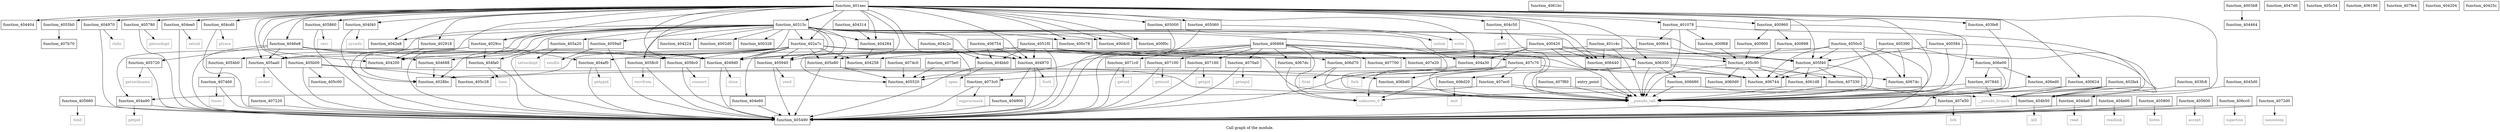 digraph "Call graph of the module." {
  label="Call graph of the module.";
  node [shape=record];

  Node_function_404cd0 [label="{function_404cd0}"];
  Node_function_404284 [label="{function_404284}"];
  Node_function_404404 [label="{function_404404}"];
  Node_function_4042e8 [label="{function_4042e8}"];
  Node_function_404314 [label="{function_404314}"];
  Node_function_405490 [label="{function_405490}"];
  Node_function_4061bc [label="{function_4061bc}"];
  Node_function_4054b0 [label="{function_4054b0}"];
  Node_function_405660 [label="{function_405660}"];
  Node_function_405f40 [label="{function_405f40}"];
  Node_function_404464 [label="{function_404464}"];
  Node_function_4045d0 [label="{function_4045d0}"];
  Node_function_404688 [label="{function_404688}"];
  Node_function_4046e8 [label="{function_4046e8}"];
  Node_function_4047d0 [label="{function_4047d0}"];
  Node_function_404870 [label="{function_404870}"];
  Node_function_404900 [label="{function_404900}"];
  Node_function_4056c0 [label="{function_4056c0}"];
  Node_function_404da0 [label="{function_404da0}"];
  Node_function_404970 [label="{function_404970}"];
  Node_function_4049d0 [label="{function_4049d0}"];
  Node_function_405c54 [label="{function_405c54}"];
  Node_function_404a30 [label="{function_404a30}"];
  Node_function_405720 [label="{function_405720}"];
  Node_function_404e00 [label="{function_404e00}"];
  Node_function_405780 [label="{function_405780}"];
  Node_function_404a90 [label="{function_404a90}"];
  Node_function_404e60 [label="{function_404e60}"];
  Node_function_404af0 [label="{function_404af0}"];
  Node_function_4060d0 [label="{function_4060d0}"];
  Node_function_405800 [label="{function_405800}"];
  Node_function_404ee0 [label="{function_404ee0}"];
  Node_function_405860 [label="{function_405860}"];
  Node_function_404b50 [label="{function_404b50}"];
  Node_function_405390 [label="{function_405390}"];
  Node_function_404bb0 [label="{function_404bb0}"];
  Node_function_404c2c [label="{function_404c2c}"];
  Node_function_405e80 [label="{function_405e80}"];
  Node_function_404f40 [label="{function_404f40}"];
  Node_function_4058c0 [label="{function_4058c0}"];
  Node_function_404fa0 [label="{function_404fa0}"];
  Node_function_405940 [label="{function_405940}"];
  Node_function_405aa0 [label="{function_405aa0}"];
  Node_function_405520 [label="{function_405520}"];
  Node_function_405b00 [label="{function_405b00}"];
  Node_function_4055b0 [label="{function_4055b0}"];
  Node_function_405c00 [label="{function_405c00}"];
  Node_function_405600 [label="{function_405600}"];
  Node_function_405c28 [label="{function_405c28}"];
  Node_function_405000 [label="{function_405000}"];
  Node_function_404c50 [label="{function_404c50}"];
  Node_function_405060 [label="{function_405060}"];
  Node_function_405c90 [label="{function_405c90}"];
  Node_function_4059a0 [label="{function_4059a0}"];
  Node_function_4050c0 [label="{function_4050c0}"];
  Node_function_4051f0 [label="{function_4051f0}"];
  Node_function_406440 [label="{function_406440}"];
  Node_function_406680 [label="{function_406680}"];
  Node_function_406744 [label="{function_406744}"];
  Node_function_40674c [label="{function_40674c}"];
  Node_function_406754 [label="{function_406754}"];
  Node_function_4067dc [label="{function_4067dc}"];
  Node_function_406868 [label="{function_406868}"];
  Node_function_406bd0 [label="{function_406bd0}"];
  Node_function_406190 [label="{function_406190}"];
  Node_close [color="gray50", fontcolor="gray50", label="{close}"];
  Node_function_4061d8 [label="{function_4061d8}"];
  Node_function_406350 [label="{function_406350}"];
  Node_getgid [color="gray50", fontcolor="gray50", label="{getgid}"];
  Node_getuid [color="gray50", fontcolor="gray50", label="{getuid}"];
  Node_nanosleep [color="gray50", fontcolor="gray50", label="{nanosleep}"];
  Node_sigprocmask [color="gray50", fontcolor="gray50", label="{sigprocmask}"];
  Node_times [color="gray50", fontcolor="gray50", label="{times}"];
  Node_brk [color="gray50", fontcolor="gray50", label="{brk}"];
  Node_function_406cc0 [label="{function_406cc0}"];
  Node_function_406d20 [label="{function_406d20}"];
  Node_function_406d70 [label="{function_406d70}"];
  Node_function_406e00 [label="{function_406e00}"];
  Node_function_406ed0 [label="{function_406ed0}"];
  Node_function_4070a0 [label="{function_4070a0}"];
  Node_function_407100 [label="{function_407100}"];
  Node_function_407160 [label="{function_407160}"];
  Node_function_4071c0 [label="{function_4071c0}"];
  Node_function_407220 [label="{function_407220}"];
  Node_function_4072d0 [label="{function_4072d0}"];
  Node_function_407330 [label="{function_407330}"];
  Node_function_4073c0 [label="{function_4073c0}"];
  Node_function_407460 [label="{function_407460}"];
  Node_function_4074c0 [label="{function_4074c0}"];
  Node_function_4075e0 [label="{function_4075e0}"];
  Node_function_407700 [label="{function_407700}"];
  Node_function_407840 [label="{function_407840}"];
  Node_function_407b70 [label="{function_407b70}"];
  Node_function_407c70 [label="{function_407c70}"];
  Node_function_407e20 [label="{function_407e20}"];
  Node_function_407e50 [label="{function_407e50}"];
  Node_function_407ec0 [label="{function_407ec0}"];
  Node_function_407f80 [label="{function_407f80}"];
  Node_function_407fe4 [label="{function_407fe4}"];
  Node_unknown_0 [color="gray50", fontcolor="gray50", label="{unknown_0}"];
  Node_fcntl [color="gray50", fontcolor="gray50", label="{fcntl}"];
  Node_chdir [color="gray50", fontcolor="gray50", label="{chdir}"];
  Node_fork [color="gray50", fontcolor="gray50", label="{fork}"];
  Node_getpid [color="gray50", fontcolor="gray50", label="{getpid}"];
  Node_getppid [color="gray50", fontcolor="gray50", label="{getppid}"];
  Node_kill [color="gray50", fontcolor="gray50", label="{kill}"];
  Node_open [color="gray50", fontcolor="gray50", label="{open}"];
  Node_prctl [color="gray50", fontcolor="gray50", label="{prctl}"];
  Node_ptrace [color="gray50", fontcolor="gray50", label="{ptrace}"];
  Node_read [color="gray50", fontcolor="gray50", label="{read}"];
  Node_readlink [color="gray50", fontcolor="gray50", label="{readlink}"];
  Node_setsid [color="gray50", fontcolor="gray50", label="{setsid}"];
  Node_sysinfo [color="gray50", fontcolor="gray50", label="{sysinfo}"];
  Node_time [color="gray50", fontcolor="gray50", label="{time}"];
  Node_unlink [color="gray50", fontcolor="gray50", label="{unlink}"];
  Node_write [color="gray50", fontcolor="gray50", label="{write}"];
  Node_accept [color="gray50", fontcolor="gray50", label="{accept}"];
  Node_bind [color="gray50", fontcolor="gray50", label="{bind}"];
  Node_connect [color="gray50", fontcolor="gray50", label="{connect}"];
  Node_getsockname [color="gray50", fontcolor="gray50", label="{getsockname}"];
  Node_getsockopt [color="gray50", fontcolor="gray50", label="{getsockopt}"];
  Node_listen [color="gray50", fontcolor="gray50", label="{listen}"];
  Node_recv [color="gray50", fontcolor="gray50", label="{recv}"];
  Node_recvfrom [color="gray50", fontcolor="gray50", label="{recvfrom}"];
  Node_send [color="gray50", fontcolor="gray50", label="{send}"];
  Node_sendto [color="gray50", fontcolor="gray50", label="{sendto}"];
  Node_setsockopt [color="gray50", fontcolor="gray50", label="{setsockopt}"];
  Node_socket [color="gray50", fontcolor="gray50", label="{socket}"];
  Node_sigaction [color="gray50", fontcolor="gray50", label="{sigaction}"];
  Node_exit [color="gray50", fontcolor="gray50", label="{exit}"];
  Node_fstat [color="gray50", fontcolor="gray50", label="{fstat}"];
  Node_getegid [color="gray50", fontcolor="gray50", label="{getegid}"];
  Node_geteuid [color="gray50", fontcolor="gray50", label="{geteuid}"];
  Node_function_405a20 [label="{function_405a20}"];
  Node___pseudo_call [color="gray50", fontcolor="gray50", label="{__pseudo_call}"];
  Node___pseudo_branch [color="gray50", fontcolor="gray50", label="{__pseudo_branch}"];
  Node_entry_point [label="{entry_point}"];
  Node_function_4002d0 [label="{function_4002d0}"];
  Node_function_400328 [label="{function_400328}"];
  Node_function_4003b8 [label="{function_4003b8}"];
  Node_function_400420 [label="{function_400420}"];
  Node_function_400584 [label="{function_400584}"];
  Node_function_400624 [label="{function_400624}"];
  Node_function_401078 [label="{function_401078}"];
  Node_function_400898 [label="{function_400898}"];
  Node_function_400900 [label="{function_400900}"];
  Node_function_400960 [label="{function_400960}"];
  Node_function_400c78 [label="{function_400c78}"];
  Node_function_400dc0 [label="{function_400dc0}"];
  Node_function_400f0c [label="{function_400f0c}"];
  Node_function_400f68 [label="{function_400f68}"];
  Node_function_400fc4 [label="{function_400fc4}"];
  Node_function_401c4c [label="{function_401c4c}"];
  Node_function_401eec [label="{function_401eec}"];
  Node_function_4028bc [label="{function_4028bc}"];
  Node_function_402918 [label="{function_402918}"];
  Node_function_4029cc [label="{function_4029cc}"];
  Node_function_402a7c [label="{function_402a7c}"];
  Node_function_402fa4 [label="{function_402fa4}"];
  Node_function_40315c [label="{function_40315c}"];
  Node_function_403fc8 [label="{function_403fc8}"];
  Node_function_403fe8 [label="{function_403fe8}"];
  Node_function_404200 [label="{function_404200}"];
  Node_function_404204 [label="{function_404204}"];
  Node_function_404224 [label="{function_404224}"];
  Node_function_404258 [label="{function_404258}"];
  Node_function_40425c [label="{function_40425c}"];
  Node_function_404cd0 -> Node_function_405490;
  Node_function_404cd0 -> Node_ptrace;
  Node_function_404284 -> Node_function_404258;
  Node_function_404314 -> Node_function_404284;
  Node_function_4054b0 -> Node_function_407460;
  Node_function_405660 -> Node_function_405490;
  Node_function_405660 -> Node_bind;
  Node_function_405f40 -> Node_function_406744;
  Node_function_405f40 -> Node_function_4061d8;
  Node_function_405f40 -> Node_function_407330;
  Node_function_405f40 -> Node___pseudo_call;
  Node_function_4045d0 -> Node_function_404da0;
  Node_function_404688 -> Node_function_4028bc;
  Node_function_4046e8 -> Node_function_405490;
  Node_function_4046e8 -> Node_function_404688;
  Node_function_4046e8 -> Node_function_4056c0;
  Node_function_4046e8 -> Node_function_4049d0;
  Node_function_4046e8 -> Node_function_405720;
  Node_function_4046e8 -> Node_function_405aa0;
  Node_function_404870 -> Node_function_405490;
  Node_function_404870 -> Node_function_404900;
  Node_function_404870 -> Node_fcntl;
  Node_function_404900 -> Node_function_405490;
  Node_function_4056c0 -> Node_function_405490;
  Node_function_4056c0 -> Node_connect;
  Node_function_404da0 -> Node_function_405490;
  Node_function_404da0 -> Node_read;
  Node_function_404970 -> Node_function_405490;
  Node_function_404970 -> Node_chdir;
  Node_function_4049d0 -> Node_function_405490;
  Node_function_4049d0 -> Node_close;
  Node_function_404a30 -> Node_function_405490;
  Node_function_404a30 -> Node_fork;
  Node_function_405720 -> Node_function_405490;
  Node_function_405720 -> Node_getsockname;
  Node_function_404e00 -> Node_function_405490;
  Node_function_404e00 -> Node_readlink;
  Node_function_405780 -> Node_function_405490;
  Node_function_405780 -> Node_getsockopt;
  Node_function_404a90 -> Node_function_405490;
  Node_function_404a90 -> Node_getpid;
  Node_function_404e60 -> Node_function_405490;
  Node_function_404af0 -> Node_function_405490;
  Node_function_404af0 -> Node_getppid;
  Node_function_405800 -> Node_function_405490;
  Node_function_405800 -> Node_listen;
  Node_function_404ee0 -> Node_function_405490;
  Node_function_404ee0 -> Node_setsid;
  Node_function_405860 -> Node_function_405490;
  Node_function_405860 -> Node_recv;
  Node_function_404b50 -> Node_function_405490;
  Node_function_404b50 -> Node_kill;
  Node_function_405390 -> Node_function_406744;
  Node_function_405390 -> Node_function_40674c;
  Node_function_405390 -> Node_function_406e00;
  Node_function_404bb0 -> Node_function_405490;
  Node_function_404bb0 -> Node_open;
  Node_function_404c2c -> Node_function_404bb0;
  Node_function_405e80 -> Node_function_405490;
  Node_function_405e80 -> Node_function_405520;
  Node_function_405e80 -> Node___pseudo_call;
  Node_function_404f40 -> Node_function_405490;
  Node_function_404f40 -> Node_sysinfo;
  Node_function_4058c0 -> Node_function_405490;
  Node_function_4058c0 -> Node_recvfrom;
  Node_function_404fa0 -> Node_function_405490;
  Node_function_404fa0 -> Node_time;
  Node_function_405940 -> Node_function_405490;
  Node_function_405940 -> Node_send;
  Node_function_405aa0 -> Node_function_405490;
  Node_function_405aa0 -> Node_socket;
  Node_function_405b00 -> Node_function_405490;
  Node_function_405b00 -> Node_function_405c00;
  Node_function_405b00 -> Node_function_405c28;
  Node_function_405b00 -> Node_function_406bd0;
  Node_function_4055b0 -> Node_function_407b70;
  Node_function_405600 -> Node_function_405490;
  Node_function_405600 -> Node_accept;
  Node_function_405000 -> Node_function_405490;
  Node_function_405000 -> Node_unlink;
  Node_function_404c50 -> Node_prctl;
  Node_function_404c50 -> Node___pseudo_call;
  Node_function_405060 -> Node_function_405490;
  Node_function_405060 -> Node_write;
  Node_function_405c90 -> Node_function_4060d0;
  Node_function_405c90 -> Node_function_406744;
  Node_function_405c90 -> Node_function_4061d8;
  Node_function_405c90 -> Node_function_407330;
  Node_function_405c90 -> Node___pseudo_call;
  Node_function_4059a0 -> Node_function_405490;
  Node_function_4059a0 -> Node_sendto;
  Node_function_4050c0 -> Node_function_405490;
  Node_function_4050c0 -> Node_function_405f40;
  Node_function_4050c0 -> Node_function_4049d0;
  Node_function_4050c0 -> Node_function_406744;
  Node_function_4050c0 -> Node_function_40674c;
  Node_function_4050c0 -> Node___pseudo_call;
  Node_function_4051f0 -> Node_function_405490;
  Node_function_4051f0 -> Node_function_405f40;
  Node_function_4051f0 -> Node_function_404870;
  Node_function_4051f0 -> Node_function_4049d0;
  Node_function_4051f0 -> Node_function_404bb0;
  Node_function_4051f0 -> Node_function_405e80;
  Node_function_4051f0 -> Node_function_405c90;
  Node_function_4051f0 -> Node_function_406744;
  Node_function_4051f0 -> Node_function_406d70;
  Node_function_406440 -> Node___pseudo_call;
  Node_function_406680 -> Node___pseudo_call;
  Node_function_406680 -> Node___pseudo_branch;
  Node_function_406754 -> Node_function_404870;
  Node_function_406754 -> Node_function_404bb0;
  Node_function_406754 -> Node_function_407c70;
  Node_function_4067dc -> Node_unknown_0;
  Node_function_406868 -> Node_function_405490;
  Node_function_406868 -> Node_function_405520;
  Node_function_406868 -> Node_function_4067dc;
  Node_function_406868 -> Node_function_406350;
  Node_function_406868 -> Node_function_4070a0;
  Node_function_406868 -> Node_function_407100;
  Node_function_406868 -> Node_function_407160;
  Node_function_406868 -> Node_function_4071c0;
  Node_function_406868 -> Node_function_407700;
  Node_function_406868 -> Node_function_407e20;
  Node_function_406868 -> Node_unknown_0;
  Node_function_406868 -> Node___pseudo_call;
  Node_function_406bd0 -> Node___pseudo_call;
  Node_function_4061d8 -> Node___pseudo_call;
  Node_function_406350 -> Node_function_406680;
  Node_function_406350 -> Node_function_406744;
  Node_function_406350 -> Node_function_40674c;
  Node_function_406350 -> Node_function_406d20;
  Node_function_406350 -> Node_unknown_0;
  Node_function_406350 -> Node___pseudo_call;
  Node_function_406cc0 -> Node_function_405490;
  Node_function_406cc0 -> Node_sigaction;
  Node_function_406d20 -> Node_exit;
  Node_function_406d70 -> Node_fstat;
  Node_function_406d70 -> Node___pseudo_call;
  Node_function_406e00 -> Node_function_406ed0;
  Node_function_406e00 -> Node_function_407840;
  Node_function_406e00 -> Node___pseudo_call;
  Node_function_406ed0 -> Node_function_405490;
  Node_function_406ed0 -> Node___pseudo_call;
  Node_function_4070a0 -> Node_function_405490;
  Node_function_4070a0 -> Node_getegid;
  Node_function_407100 -> Node_function_405490;
  Node_function_407100 -> Node_geteuid;
  Node_function_407160 -> Node_function_405490;
  Node_function_407160 -> Node_getgid;
  Node_function_4071c0 -> Node_function_405490;
  Node_function_4071c0 -> Node_getuid;
  Node_function_407220 -> Node_function_405490;
  Node_function_4072d0 -> Node_function_405490;
  Node_function_4072d0 -> Node_nanosleep;
  Node_function_407330 -> Node_function_407e50;
  Node_function_407330 -> Node___pseudo_call;
  Node_function_4073c0 -> Node_function_405490;
  Node_function_4073c0 -> Node_sigprocmask;
  Node_function_407460 -> Node_function_405490;
  Node_function_407460 -> Node_times;
  Node_function_4074c0 -> Node_function_405520;
  Node_function_4075e0 -> Node_function_405520;
  Node_function_407840 -> Node_unknown_0;
  Node_function_407840 -> Node___pseudo_branch;
  Node_function_407c70 -> Node_function_405c28;
  Node_function_407c70 -> Node_function_406744;
  Node_function_407c70 -> Node_function_406bd0;
  Node_function_407c70 -> Node_function_4073c0;
  Node_function_407c70 -> Node_function_407ec0;
  Node_function_407c70 -> Node___pseudo_call;
  Node_function_407e50 -> Node_function_405490;
  Node_function_407e50 -> Node_brk;
  Node_function_407ec0 -> Node_function_404a90;
  Node_function_407ec0 -> Node_function_404b50;
  Node_function_407ec0 -> Node___pseudo_call;
  Node_function_407f80 -> Node___pseudo_call;
  Node_function_405a20 -> Node_function_405490;
  Node_function_405a20 -> Node_setsockopt;
  Node_entry_point -> Node___pseudo_call;
  Node_function_4003b8 -> Node_function_404464;
  Node_function_400420 -> Node_function_404a30;
  Node_function_400420 -> Node_function_404af0;
  Node_function_400420 -> Node_function_404b50;
  Node_function_400420 -> Node_function_406440;
  Node_function_400420 -> Node_function_406350;
  Node_function_400420 -> Node_unknown_0;
  Node_function_400420 -> Node___pseudo_call;
  Node_function_400584 -> Node_function_405f40;
  Node_function_400584 -> Node___pseudo_call;
  Node_function_400584 -> Node___pseudo_branch;
  Node_function_400624 -> Node___pseudo_call;
  Node_function_400624 -> Node___pseudo_branch;
  Node_function_401078 -> Node___pseudo_call;
  Node_function_401078 -> Node___pseudo_branch;
  Node_function_401078 -> Node_function_400f68;
  Node_function_401078 -> Node_function_400fc4;
  Node_function_400898 -> Node_function_405c90;
  Node_function_400900 -> Node_function_405c90;
  Node_function_400960 -> Node___pseudo_call;
  Node_function_400960 -> Node_function_400898;
  Node_function_400960 -> Node_function_400900;
  Node_function_400f68 -> Node_function_405c90;
  Node_function_400fc4 -> Node_function_405c90;
  Node_function_400fc4 -> Node_function_404258;
  Node_function_401c4c -> Node_function_405f40;
  Node_function_401c4c -> Node_function_4049d0;
  Node_function_401c4c -> Node_function_406440;
  Node_function_401c4c -> Node___pseudo_call;
  Node_function_401eec -> Node_function_404cd0;
  Node_function_401eec -> Node_function_404284;
  Node_function_401eec -> Node_function_404404;
  Node_function_401eec -> Node_function_4042e8;
  Node_function_401eec -> Node_function_405f40;
  Node_function_401eec -> Node_function_4046e8;
  Node_function_401eec -> Node_function_404870;
  Node_function_401eec -> Node_function_4056c0;
  Node_function_401eec -> Node_function_404970;
  Node_function_401eec -> Node_function_4049d0;
  Node_function_401eec -> Node_function_404a30;
  Node_function_401eec -> Node_function_405780;
  Node_function_401eec -> Node_function_404ee0;
  Node_function_401eec -> Node_function_405860;
  Node_function_401eec -> Node_function_404b50;
  Node_function_401eec -> Node_function_404f40;
  Node_function_401eec -> Node_function_405940;
  Node_function_401eec -> Node_function_405aa0;
  Node_function_401eec -> Node_function_405520;
  Node_function_401eec -> Node_function_405b00;
  Node_function_401eec -> Node_function_4055b0;
  Node_function_401eec -> Node_function_405000;
  Node_function_401eec -> Node_function_404c50;
  Node_function_401eec -> Node_function_405060;
  Node_function_401eec -> Node_function_406440;
  Node_function_401eec -> Node_function_406350;
  Node_function_401eec -> Node___pseudo_call;
  Node_function_401eec -> Node_function_400624;
  Node_function_401eec -> Node_function_401078;
  Node_function_401eec -> Node_function_400960;
  Node_function_401eec -> Node_function_400c78;
  Node_function_401eec -> Node_function_400dc0;
  Node_function_401eec -> Node_function_400f0c;
  Node_function_401eec -> Node_function_4028bc;
  Node_function_401eec -> Node_function_402918;
  Node_function_401eec -> Node_function_4029cc;
  Node_function_401eec -> Node_function_402a7c;
  Node_function_401eec -> Node_function_40315c;
  Node_function_401eec -> Node_function_403fe8;
  Node_function_401eec -> Node_function_404200;
  Node_function_402918 -> Node_function_4028bc;
  Node_function_402918 -> Node_function_404200;
  Node_function_4029cc -> Node_function_4054b0;
  Node_function_4029cc -> Node_function_404a90;
  Node_function_4029cc -> Node_function_404af0;
  Node_function_4029cc -> Node_function_404fa0;
  Node_function_402a7c -> Node_function_404688;
  Node_function_402a7c -> Node_function_404870;
  Node_function_402a7c -> Node_function_4056c0;
  Node_function_402a7c -> Node_function_4049d0;
  Node_function_402a7c -> Node_function_404e60;
  Node_function_402a7c -> Node_function_405e80;
  Node_function_402a7c -> Node_function_4058c0;
  Node_function_402a7c -> Node_function_405940;
  Node_function_402a7c -> Node_function_405aa0;
  Node_function_402a7c -> Node___pseudo_call;
  Node_function_402a7c -> Node_function_4028bc;
  Node_function_402a7c -> Node_function_404200;
  Node_function_402a7c -> Node_function_404258;
  Node_function_402fa4 -> Node_function_404b50;
  Node_function_402fa4 -> Node___pseudo_call;
  Node_function_402fa4 -> Node___pseudo_branch;
  Node_function_40315c -> Node_function_404284;
  Node_function_40315c -> Node_function_4042e8;
  Node_function_40315c -> Node_function_405490;
  Node_function_40315c -> Node_function_405f40;
  Node_function_40315c -> Node_function_404870;
  Node_function_40315c -> Node_function_4049d0;
  Node_function_40315c -> Node_function_404a30;
  Node_function_40315c -> Node_function_405e80;
  Node_function_40315c -> Node_function_4058c0;
  Node_function_40315c -> Node_function_404fa0;
  Node_function_40315c -> Node_function_405940;
  Node_function_40315c -> Node_function_405aa0;
  Node_function_40315c -> Node_function_405520;
  Node_function_40315c -> Node_function_4059a0;
  Node_function_40315c -> Node_function_406440;
  Node_function_40315c -> Node_function_405a20;
  Node_function_40315c -> Node___pseudo_call;
  Node_function_40315c -> Node_function_4002d0;
  Node_function_40315c -> Node_function_400328;
  Node_function_40315c -> Node_function_400c78;
  Node_function_40315c -> Node_function_400dc0;
  Node_function_40315c -> Node_function_400f0c;
  Node_function_40315c -> Node_function_4028bc;
  Node_function_40315c -> Node_function_4029cc;
  Node_function_40315c -> Node_function_402a7c;
  Node_function_40315c -> Node_function_404200;
  Node_function_40315c -> Node_function_404224;
  Node_function_403fc8 -> Node_function_404b50;
  Node_function_403fe8 -> Node___pseudo_call;
}
